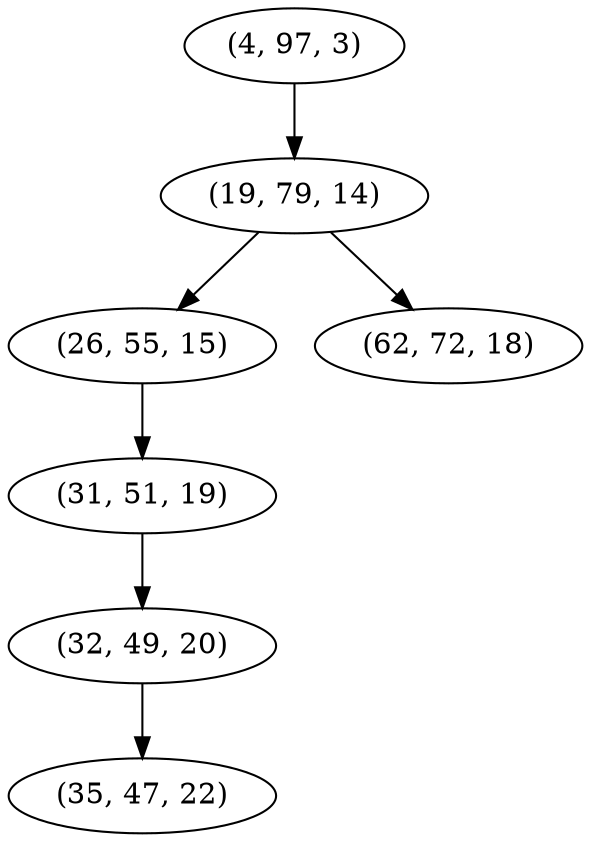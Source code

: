 digraph tree {
    "(4, 97, 3)";
    "(19, 79, 14)";
    "(26, 55, 15)";
    "(31, 51, 19)";
    "(32, 49, 20)";
    "(35, 47, 22)";
    "(62, 72, 18)";
    "(4, 97, 3)" -> "(19, 79, 14)";
    "(19, 79, 14)" -> "(26, 55, 15)";
    "(19, 79, 14)" -> "(62, 72, 18)";
    "(26, 55, 15)" -> "(31, 51, 19)";
    "(31, 51, 19)" -> "(32, 49, 20)";
    "(32, 49, 20)" -> "(35, 47, 22)";
}
